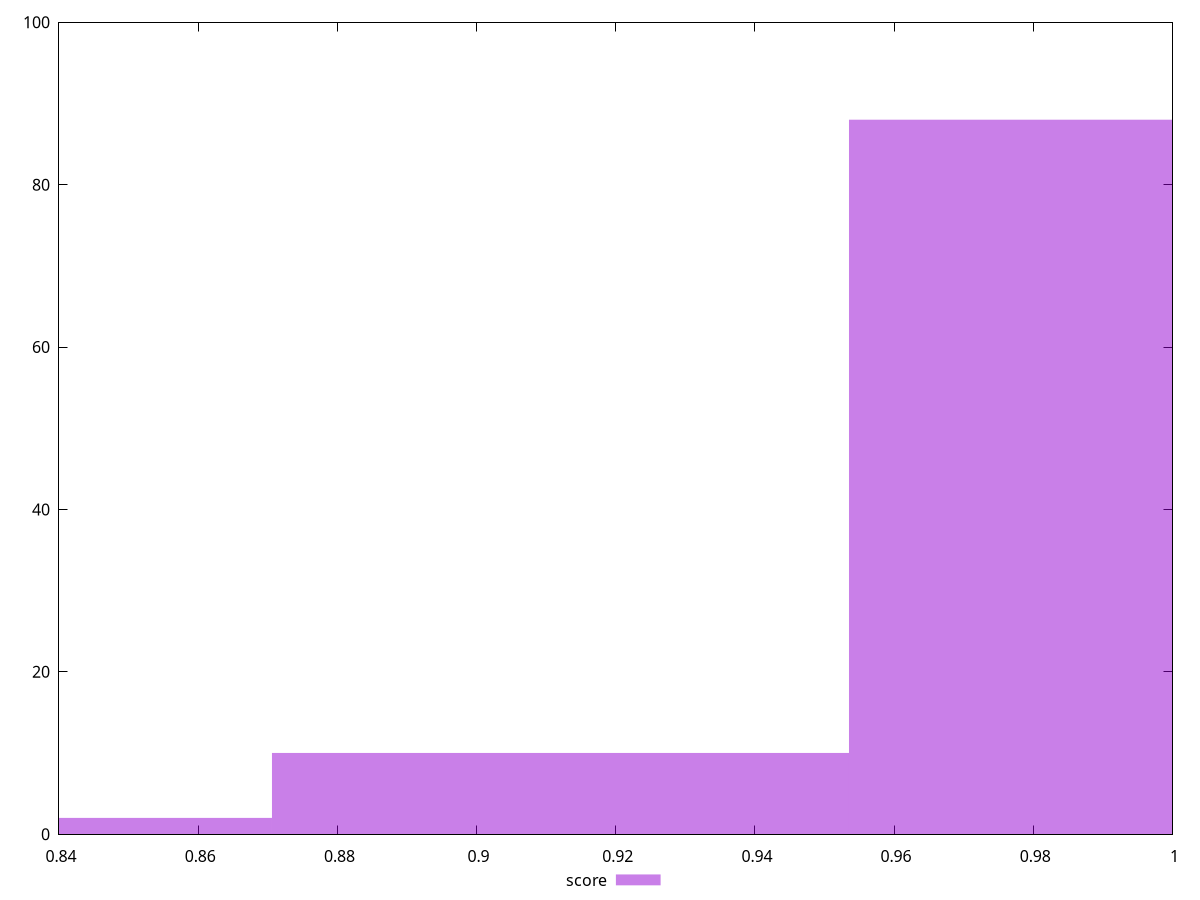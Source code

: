reset

$score <<EOF
0.9949719357232518 88
0.9120576077463142 10
0.8291432797693765 2
EOF

set key outside below
set boxwidth 0.08291432797693765
set xrange [0.84:1]
set yrange [0:100]
set trange [0:100]
set style fill transparent solid 0.5 noborder
set terminal svg size 640, 490 enhanced background rgb 'white'
set output "report_00013_2021-02-09T12-04-24.940Z/unminified-css/samples/pages+cached/score/histogram.svg"

plot $score title "score" with boxes

reset
